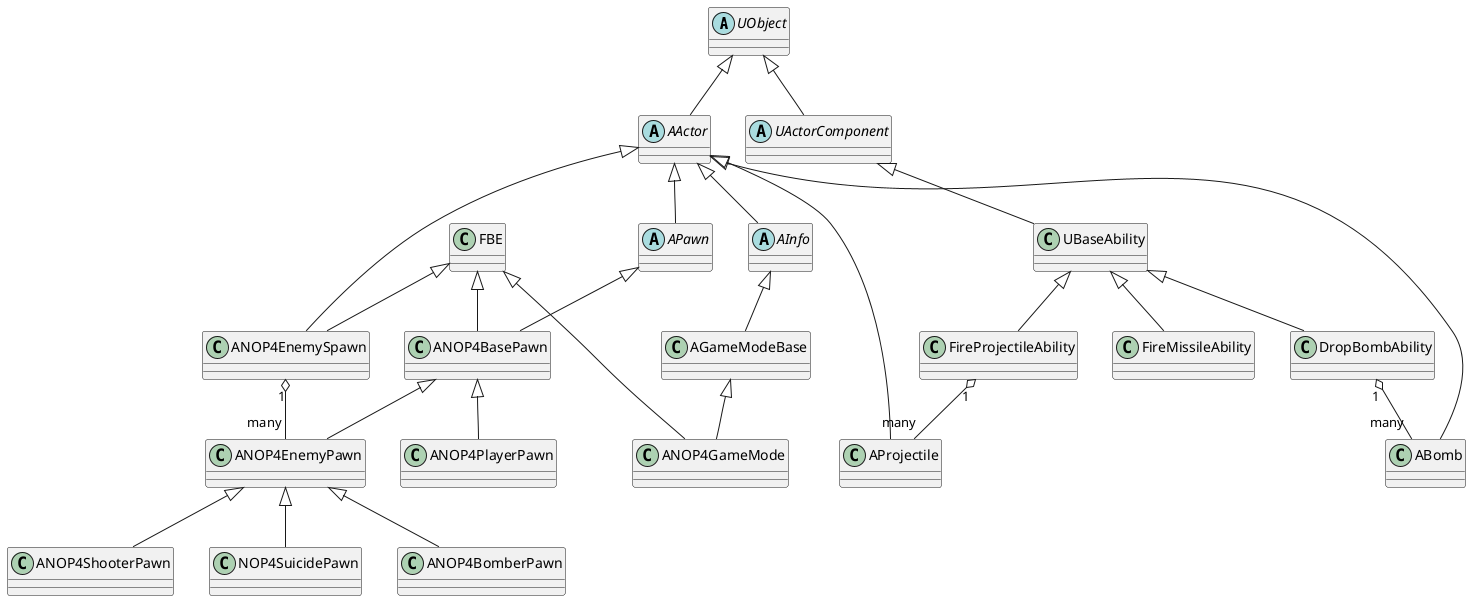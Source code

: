 @startuml NOP4Unreal

together {
    abstract class UObject
    abstract class AActor
    abstract class AInfo
    abstract class APawn
    abstract class UActorComponent
    class AGameModeBase
}

class FBE
class ANOP4BasePawn
class ANOP4PlayerPawn
class ANOP4EnemyPawn
class ANOP4ShooterPawn
class NOP4SuicidePawn
class ANOP4BomberPawn
class ANOP4GameMode
class ANOP4EnemySpawn
class UBaseAbility

class AProjectile
class ABomb




UObject <|-- AActor
AActor <|-- APawn
UObject <|-- UActorComponent
AActor <|-- AInfo
AInfo <|-- AGameModeBase

APawn <|-- ANOP4BasePawn
FBE <|-- ANOP4BasePawn

AGameModeBase <|-- ANOP4GameMode
FBE <|-- ANOP4GameMode

AActor <|-- ANOP4EnemySpawn
FBE <|-- ANOP4EnemySpawn

UActorComponent <|-- UBaseAbility

AActor <|-- AProjectile
AActor <|-- ABomb

ANOP4BasePawn <|-- ANOP4PlayerPawn
ANOP4BasePawn <|-- ANOP4EnemyPawn

ANOP4EnemyPawn <|-- NOP4SuicidePawn
ANOP4EnemyPawn <|-- ANOP4ShooterPawn
ANOP4EnemyPawn <|-- ANOP4BomberPawn

UBaseAbility <|-- FireProjectileAbility
UBaseAbility <|-- FireMissileAbility
UBaseAbility <|-- DropBombAbility

ANOP4EnemySpawn "1" o-- "many" ANOP4EnemyPawn
FireProjectileAbility "1" o-- "many" AProjectile
DropBombAbility "1" o-- "many" ABomb

@enduml

